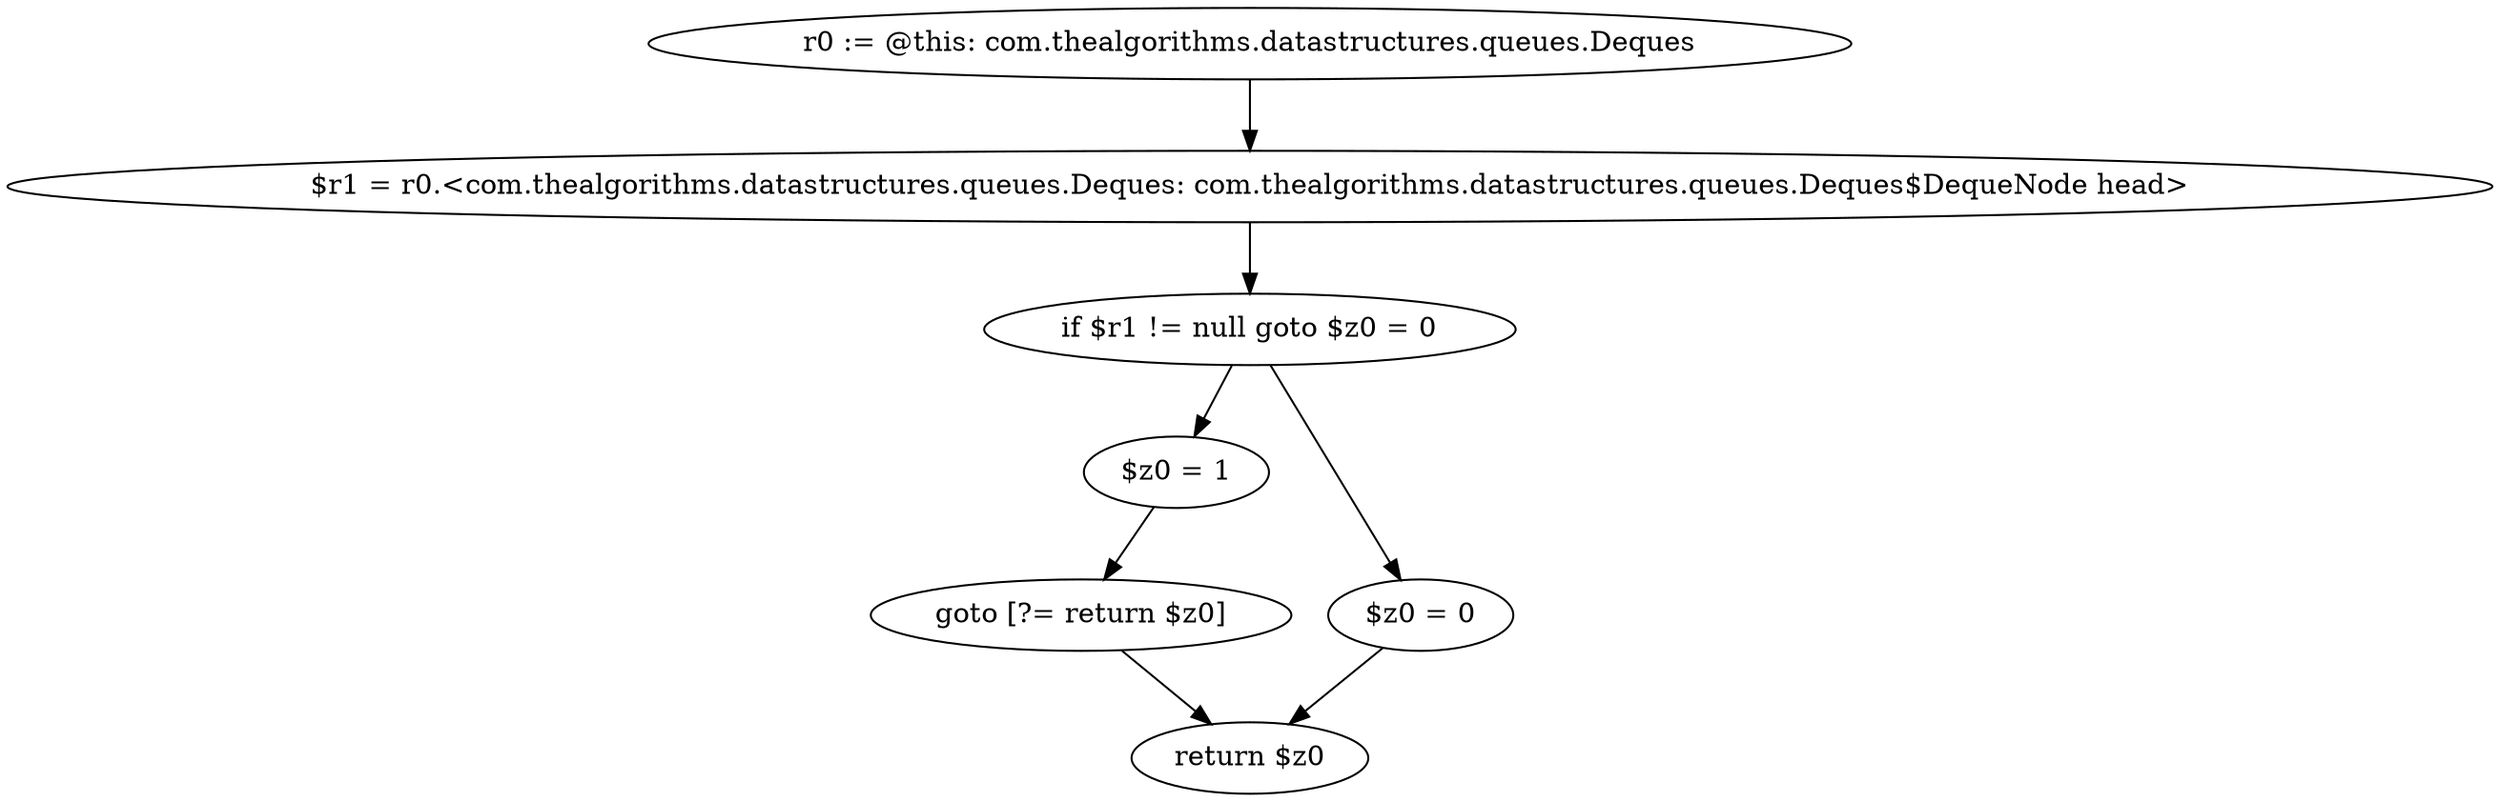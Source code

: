 digraph "unitGraph" {
    "r0 := @this: com.thealgorithms.datastructures.queues.Deques"
    "$r1 = r0.<com.thealgorithms.datastructures.queues.Deques: com.thealgorithms.datastructures.queues.Deques$DequeNode head>"
    "if $r1 != null goto $z0 = 0"
    "$z0 = 1"
    "goto [?= return $z0]"
    "$z0 = 0"
    "return $z0"
    "r0 := @this: com.thealgorithms.datastructures.queues.Deques"->"$r1 = r0.<com.thealgorithms.datastructures.queues.Deques: com.thealgorithms.datastructures.queues.Deques$DequeNode head>";
    "$r1 = r0.<com.thealgorithms.datastructures.queues.Deques: com.thealgorithms.datastructures.queues.Deques$DequeNode head>"->"if $r1 != null goto $z0 = 0";
    "if $r1 != null goto $z0 = 0"->"$z0 = 1";
    "if $r1 != null goto $z0 = 0"->"$z0 = 0";
    "$z0 = 1"->"goto [?= return $z0]";
    "goto [?= return $z0]"->"return $z0";
    "$z0 = 0"->"return $z0";
}
